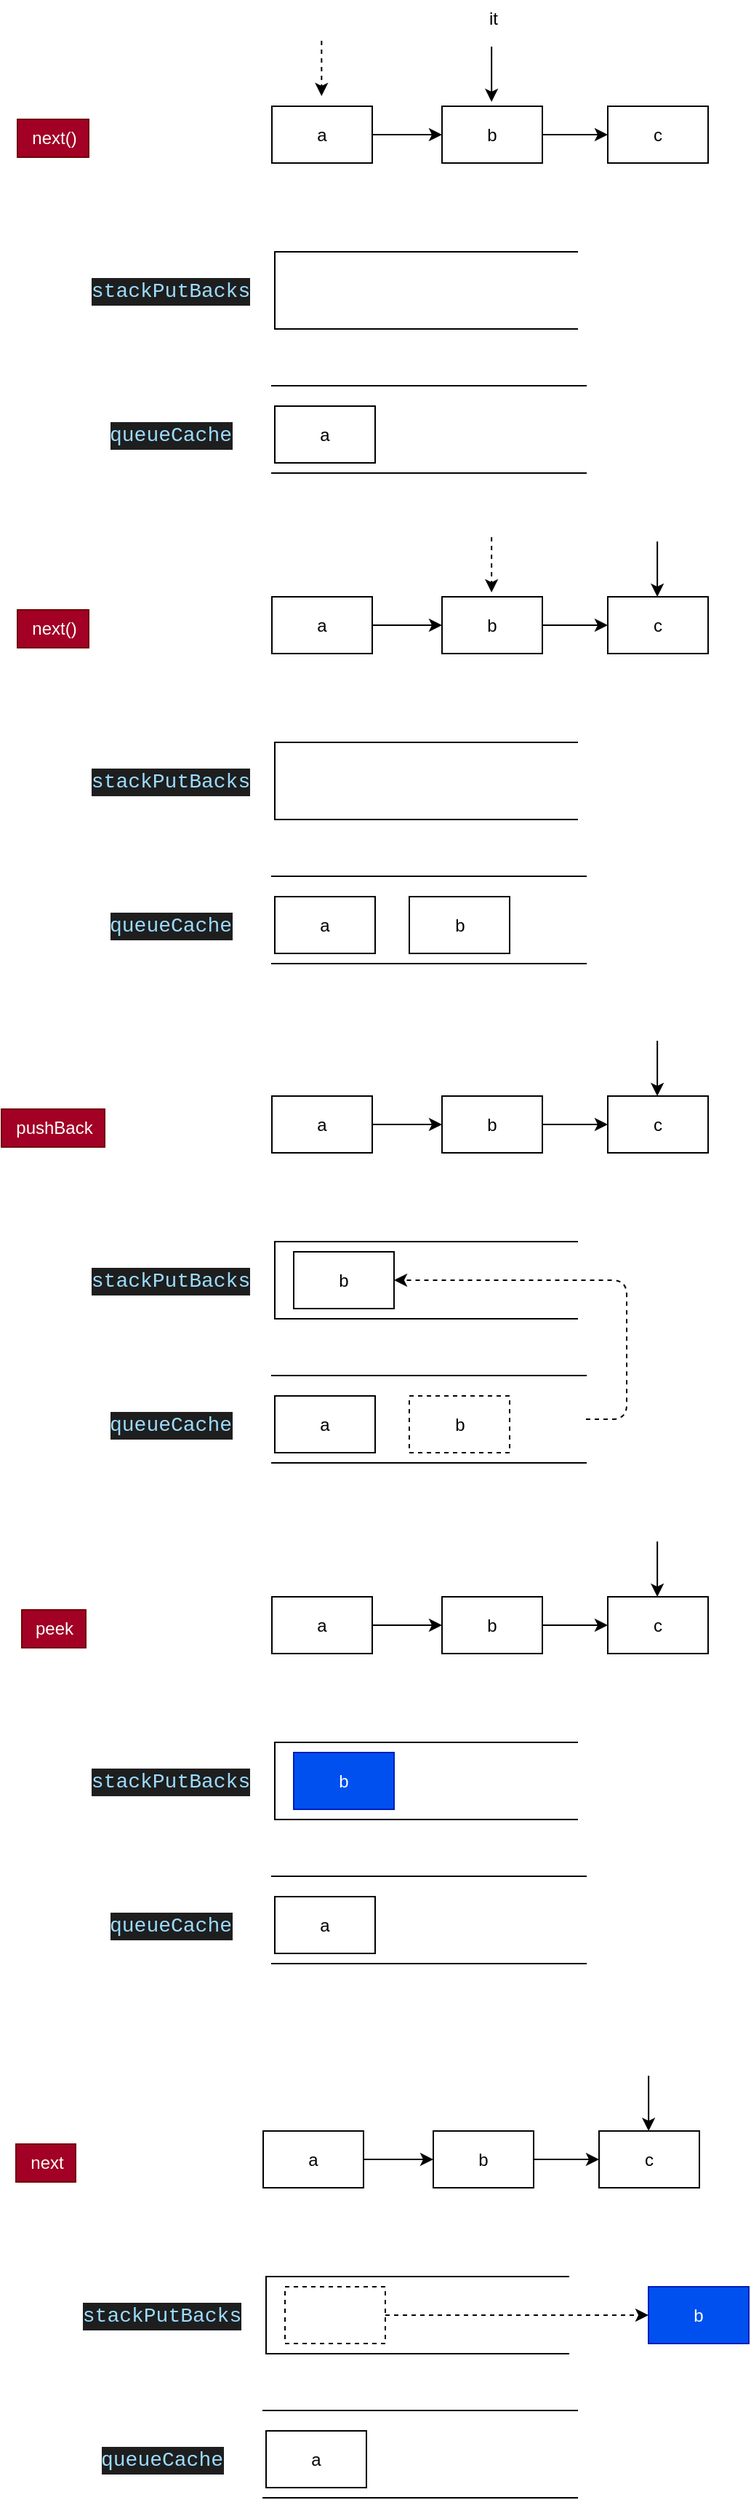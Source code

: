 <mxfile>
    <diagram id="bf4Ob2l8gX65fGQevoWo" name="Page-1">
        <mxGraphModel dx="-4" dy="984" grid="0" gridSize="10" guides="1" tooltips="1" connect="1" arrows="1" fold="1" page="0" pageScale="1" pageWidth="827" pageHeight="1169" math="0" shadow="0">
            <root>
                <mxCell id="0"/>
                <mxCell id="1" parent="0"/>
                <mxCell id="46" style="edgeStyle=none;html=1;" edge="1" source="47" target="49" parent="1">
                    <mxGeometry relative="1" as="geometry"/>
                </mxCell>
                <mxCell id="47" value="a" style="rounded=0;whiteSpace=wrap;html=1;" vertex="1" parent="1">
                    <mxGeometry x="699" y="309" width="69" height="39" as="geometry"/>
                </mxCell>
                <mxCell id="48" style="edgeStyle=none;html=1;entryX=0;entryY=0.5;entryDx=0;entryDy=0;" edge="1" source="49" target="50" parent="1">
                    <mxGeometry relative="1" as="geometry"/>
                </mxCell>
                <mxCell id="49" value="b" style="rounded=0;whiteSpace=wrap;html=1;" vertex="1" parent="1">
                    <mxGeometry x="816" y="309" width="69" height="39" as="geometry"/>
                </mxCell>
                <mxCell id="50" value="c" style="rounded=0;whiteSpace=wrap;html=1;" vertex="1" parent="1">
                    <mxGeometry x="930" y="309" width="69" height="39" as="geometry"/>
                </mxCell>
                <mxCell id="51" value="&lt;div style=&quot;color: rgb(212, 212, 212); background-color: rgb(30, 30, 30); font-family: Consolas, &amp;quot;Courier New&amp;quot;, monospace; font-size: 14px; line-height: 19px;&quot;&gt;&lt;span style=&quot;color: #9cdcfe;&quot;&gt;stackPutBacks&lt;/span&gt;&lt;/div&gt;" style="text;html=1;align=center;verticalAlign=middle;resizable=0;points=[];autosize=1;strokeColor=none;fillColor=none;" vertex="1" parent="1">
                    <mxGeometry x="570" y="420" width="118" height="31" as="geometry"/>
                </mxCell>
                <mxCell id="52" value="" style="endArrow=classic;html=1;dashed=1;" edge="1" parent="1">
                    <mxGeometry width="50" height="50" relative="1" as="geometry">
                        <mxPoint x="733.16" y="264" as="sourcePoint"/>
                        <mxPoint x="733.16" y="302" as="targetPoint"/>
                    </mxGeometry>
                </mxCell>
                <mxCell id="54" value="&lt;div style=&quot;color: rgb(212, 212, 212); background-color: rgb(30, 30, 30); font-family: Consolas, &amp;quot;Courier New&amp;quot;, monospace; font-size: 14px; line-height: 19px;&quot;&gt;&lt;span style=&quot;color: #9cdcfe;&quot;&gt;queueCache&lt;/span&gt;&lt;/div&gt;" style="text;html=1;align=center;verticalAlign=middle;resizable=0;points=[];autosize=1;strokeColor=none;fillColor=none;" vertex="1" parent="1">
                    <mxGeometry x="581.5" y="519" width="95" height="31" as="geometry"/>
                </mxCell>
                <mxCell id="55" value="next()" style="text;html=1;align=center;verticalAlign=middle;resizable=0;points=[];autosize=1;strokeColor=#6F0000;fillColor=#a20025;fontColor=#ffffff;" vertex="1" parent="1">
                    <mxGeometry x="524" y="318" width="49" height="26" as="geometry"/>
                </mxCell>
                <mxCell id="56" value="" style="html=1;dashed=0;whitespace=wrap;shape=partialRectangle;right=0;" vertex="1" parent="1">
                    <mxGeometry x="701" y="409" width="208" height="53" as="geometry"/>
                </mxCell>
                <mxCell id="57" value="" style="html=1;dashed=0;whitespace=wrap;shape=partialRectangle;right=0;left=0;" vertex="1" parent="1">
                    <mxGeometry x="699" y="501" width="216" height="60" as="geometry"/>
                </mxCell>
                <mxCell id="58" value="" style="endArrow=classic;html=1;" edge="1" parent="1">
                    <mxGeometry width="50" height="50" relative="1" as="geometry">
                        <mxPoint x="850.07" y="268.0" as="sourcePoint"/>
                        <mxPoint x="850.07" y="306" as="targetPoint"/>
                    </mxGeometry>
                </mxCell>
                <mxCell id="59" value="it" style="text;html=1;align=center;verticalAlign=middle;resizable=0;points=[];autosize=1;strokeColor=none;fillColor=none;" vertex="1" parent="1">
                    <mxGeometry x="838.5" y="236" width="24" height="26" as="geometry"/>
                </mxCell>
                <mxCell id="60" value="a" style="rounded=0;whiteSpace=wrap;html=1;" vertex="1" parent="1">
                    <mxGeometry x="701" y="515" width="69" height="39" as="geometry"/>
                </mxCell>
                <mxCell id="61" style="edgeStyle=none;html=1;" edge="1" source="62" target="64" parent="1">
                    <mxGeometry relative="1" as="geometry"/>
                </mxCell>
                <mxCell id="62" value="a" style="rounded=0;whiteSpace=wrap;html=1;" vertex="1" parent="1">
                    <mxGeometry x="699" y="646" width="69" height="39" as="geometry"/>
                </mxCell>
                <mxCell id="63" style="edgeStyle=none;html=1;entryX=0;entryY=0.5;entryDx=0;entryDy=0;" edge="1" source="64" target="65" parent="1">
                    <mxGeometry relative="1" as="geometry"/>
                </mxCell>
                <mxCell id="64" value="b" style="rounded=0;whiteSpace=wrap;html=1;" vertex="1" parent="1">
                    <mxGeometry x="816" y="646" width="69" height="39" as="geometry"/>
                </mxCell>
                <mxCell id="65" value="c" style="rounded=0;whiteSpace=wrap;html=1;" vertex="1" parent="1">
                    <mxGeometry x="930" y="646" width="69" height="39" as="geometry"/>
                </mxCell>
                <mxCell id="66" value="&lt;div style=&quot;color: rgb(212, 212, 212); background-color: rgb(30, 30, 30); font-family: Consolas, &amp;quot;Courier New&amp;quot;, monospace; font-size: 14px; line-height: 19px;&quot;&gt;&lt;span style=&quot;color: #9cdcfe;&quot;&gt;stackPutBacks&lt;/span&gt;&lt;/div&gt;" style="text;html=1;align=center;verticalAlign=middle;resizable=0;points=[];autosize=1;strokeColor=none;fillColor=none;" vertex="1" parent="1">
                    <mxGeometry x="570" y="757" width="118" height="31" as="geometry"/>
                </mxCell>
                <mxCell id="68" value="&lt;div style=&quot;color: rgb(212, 212, 212); background-color: rgb(30, 30, 30); font-family: Consolas, &amp;quot;Courier New&amp;quot;, monospace; font-size: 14px; line-height: 19px;&quot;&gt;&lt;span style=&quot;color: #9cdcfe;&quot;&gt;queueCache&lt;/span&gt;&lt;/div&gt;" style="text;html=1;align=center;verticalAlign=middle;resizable=0;points=[];autosize=1;strokeColor=none;fillColor=none;" vertex="1" parent="1">
                    <mxGeometry x="581.5" y="856" width="95" height="31" as="geometry"/>
                </mxCell>
                <mxCell id="69" value="next()" style="text;html=1;align=center;verticalAlign=middle;resizable=0;points=[];autosize=1;strokeColor=#6F0000;fillColor=#a20025;fontColor=#ffffff;" vertex="1" parent="1">
                    <mxGeometry x="524" y="655" width="49" height="26" as="geometry"/>
                </mxCell>
                <mxCell id="70" value="" style="html=1;dashed=0;whitespace=wrap;shape=partialRectangle;right=0;" vertex="1" parent="1">
                    <mxGeometry x="701" y="746" width="208" height="53" as="geometry"/>
                </mxCell>
                <mxCell id="71" value="" style="html=1;dashed=0;whitespace=wrap;shape=partialRectangle;right=0;left=0;" vertex="1" parent="1">
                    <mxGeometry x="699" y="838" width="216" height="60" as="geometry"/>
                </mxCell>
                <mxCell id="72" value="" style="endArrow=classic;html=1;dashed=1;" edge="1" parent="1">
                    <mxGeometry width="50" height="50" relative="1" as="geometry">
                        <mxPoint x="850.07" y="605.0" as="sourcePoint"/>
                        <mxPoint x="850.07" y="643.0" as="targetPoint"/>
                    </mxGeometry>
                </mxCell>
                <mxCell id="73" value="a" style="rounded=0;whiteSpace=wrap;html=1;" vertex="1" parent="1">
                    <mxGeometry x="701" y="852" width="69" height="39" as="geometry"/>
                </mxCell>
                <mxCell id="74" value="b" style="rounded=0;whiteSpace=wrap;html=1;" vertex="1" parent="1">
                    <mxGeometry x="793.5" y="852" width="69" height="39" as="geometry"/>
                </mxCell>
                <mxCell id="75" value="" style="endArrow=classic;html=1;" edge="1" parent="1">
                    <mxGeometry width="50" height="50" relative="1" as="geometry">
                        <mxPoint x="964.07" y="608" as="sourcePoint"/>
                        <mxPoint x="964.07" y="646" as="targetPoint"/>
                    </mxGeometry>
                </mxCell>
                <mxCell id="76" style="edgeStyle=none;html=1;" edge="1" source="77" target="79" parent="1">
                    <mxGeometry relative="1" as="geometry"/>
                </mxCell>
                <mxCell id="77" value="a" style="rounded=0;whiteSpace=wrap;html=1;" vertex="1" parent="1">
                    <mxGeometry x="699" y="989" width="69" height="39" as="geometry"/>
                </mxCell>
                <mxCell id="78" style="edgeStyle=none;html=1;entryX=0;entryY=0.5;entryDx=0;entryDy=0;" edge="1" source="79" target="80" parent="1">
                    <mxGeometry relative="1" as="geometry"/>
                </mxCell>
                <mxCell id="79" value="b" style="rounded=0;whiteSpace=wrap;html=1;" vertex="1" parent="1">
                    <mxGeometry x="816" y="989" width="69" height="39" as="geometry"/>
                </mxCell>
                <mxCell id="80" value="c" style="rounded=0;whiteSpace=wrap;html=1;" vertex="1" parent="1">
                    <mxGeometry x="930" y="989" width="69" height="39" as="geometry"/>
                </mxCell>
                <mxCell id="81" value="&lt;div style=&quot;color: rgb(212, 212, 212); background-color: rgb(30, 30, 30); font-family: Consolas, &amp;quot;Courier New&amp;quot;, monospace; font-size: 14px; line-height: 19px;&quot;&gt;&lt;span style=&quot;color: #9cdcfe;&quot;&gt;stackPutBacks&lt;/span&gt;&lt;/div&gt;" style="text;html=1;align=center;verticalAlign=middle;resizable=0;points=[];autosize=1;strokeColor=none;fillColor=none;" vertex="1" parent="1">
                    <mxGeometry x="570" y="1100" width="118" height="31" as="geometry"/>
                </mxCell>
                <mxCell id="82" value="&lt;div style=&quot;color: rgb(212, 212, 212); background-color: rgb(30, 30, 30); font-family: Consolas, &amp;quot;Courier New&amp;quot;, monospace; font-size: 14px; line-height: 19px;&quot;&gt;&lt;span style=&quot;color: #9cdcfe;&quot;&gt;queueCache&lt;/span&gt;&lt;/div&gt;" style="text;html=1;align=center;verticalAlign=middle;resizable=0;points=[];autosize=1;strokeColor=none;fillColor=none;" vertex="1" parent="1">
                    <mxGeometry x="581.5" y="1199" width="95" height="31" as="geometry"/>
                </mxCell>
                <mxCell id="83" value="pushBack" style="text;html=1;align=center;verticalAlign=middle;resizable=0;points=[];autosize=1;strokeColor=#6F0000;fillColor=#a20025;fontColor=#ffffff;" vertex="1" parent="1">
                    <mxGeometry x="513" y="998" width="71" height="26" as="geometry"/>
                </mxCell>
                <mxCell id="84" value="" style="html=1;dashed=0;whitespace=wrap;shape=partialRectangle;right=0;" vertex="1" parent="1">
                    <mxGeometry x="701" y="1089" width="208" height="53" as="geometry"/>
                </mxCell>
                <mxCell id="91" style="edgeStyle=orthogonalEdgeStyle;html=1;entryX=1;entryY=0.5;entryDx=0;entryDy=0;dashed=1;" edge="1" parent="1" source="85" target="90">
                    <mxGeometry relative="1" as="geometry">
                        <Array as="points">
                            <mxPoint x="943" y="1211"/>
                            <mxPoint x="943" y="1115"/>
                        </Array>
                    </mxGeometry>
                </mxCell>
                <mxCell id="85" value="" style="html=1;dashed=0;whitespace=wrap;shape=partialRectangle;right=0;left=0;" vertex="1" parent="1">
                    <mxGeometry x="699" y="1181" width="216" height="60" as="geometry"/>
                </mxCell>
                <mxCell id="87" value="a" style="rounded=0;whiteSpace=wrap;html=1;" vertex="1" parent="1">
                    <mxGeometry x="701" y="1195" width="69" height="39" as="geometry"/>
                </mxCell>
                <mxCell id="88" value="b" style="rounded=0;whiteSpace=wrap;html=1;dashed=1;" vertex="1" parent="1">
                    <mxGeometry x="793.5" y="1195" width="69" height="39" as="geometry"/>
                </mxCell>
                <mxCell id="89" value="" style="endArrow=classic;html=1;" edge="1" parent="1">
                    <mxGeometry width="50" height="50" relative="1" as="geometry">
                        <mxPoint x="964.07" y="951" as="sourcePoint"/>
                        <mxPoint x="964.07" y="989" as="targetPoint"/>
                    </mxGeometry>
                </mxCell>
                <mxCell id="90" value="b" style="rounded=0;whiteSpace=wrap;html=1;" vertex="1" parent="1">
                    <mxGeometry x="714" y="1096" width="69" height="39" as="geometry"/>
                </mxCell>
                <mxCell id="92" style="edgeStyle=none;html=1;" edge="1" source="93" target="95" parent="1">
                    <mxGeometry relative="1" as="geometry"/>
                </mxCell>
                <mxCell id="93" value="a" style="rounded=0;whiteSpace=wrap;html=1;" vertex="1" parent="1">
                    <mxGeometry x="699" y="1333" width="69" height="39" as="geometry"/>
                </mxCell>
                <mxCell id="94" style="edgeStyle=none;html=1;entryX=0;entryY=0.5;entryDx=0;entryDy=0;" edge="1" source="95" target="96" parent="1">
                    <mxGeometry relative="1" as="geometry"/>
                </mxCell>
                <mxCell id="95" value="b" style="rounded=0;whiteSpace=wrap;html=1;" vertex="1" parent="1">
                    <mxGeometry x="816" y="1333" width="69" height="39" as="geometry"/>
                </mxCell>
                <mxCell id="96" value="c" style="rounded=0;whiteSpace=wrap;html=1;" vertex="1" parent="1">
                    <mxGeometry x="930" y="1333" width="69" height="39" as="geometry"/>
                </mxCell>
                <mxCell id="97" value="&lt;div style=&quot;color: rgb(212, 212, 212); background-color: rgb(30, 30, 30); font-family: Consolas, &amp;quot;Courier New&amp;quot;, monospace; font-size: 14px; line-height: 19px;&quot;&gt;&lt;span style=&quot;color: #9cdcfe;&quot;&gt;stackPutBacks&lt;/span&gt;&lt;/div&gt;" style="text;html=1;align=center;verticalAlign=middle;resizable=0;points=[];autosize=1;strokeColor=none;fillColor=none;" vertex="1" parent="1">
                    <mxGeometry x="570" y="1444" width="118" height="31" as="geometry"/>
                </mxCell>
                <mxCell id="98" value="&lt;div style=&quot;color: rgb(212, 212, 212); background-color: rgb(30, 30, 30); font-family: Consolas, &amp;quot;Courier New&amp;quot;, monospace; font-size: 14px; line-height: 19px;&quot;&gt;&lt;span style=&quot;color: #9cdcfe;&quot;&gt;queueCache&lt;/span&gt;&lt;/div&gt;" style="text;html=1;align=center;verticalAlign=middle;resizable=0;points=[];autosize=1;strokeColor=none;fillColor=none;" vertex="1" parent="1">
                    <mxGeometry x="581.5" y="1543" width="95" height="31" as="geometry"/>
                </mxCell>
                <mxCell id="99" value="peek" style="text;html=1;align=center;verticalAlign=middle;resizable=0;points=[];autosize=1;strokeColor=#6F0000;fillColor=#a20025;fontColor=#ffffff;" vertex="1" parent="1">
                    <mxGeometry x="527" y="1342" width="44" height="26" as="geometry"/>
                </mxCell>
                <mxCell id="100" value="" style="html=1;dashed=0;whitespace=wrap;shape=partialRectangle;right=0;" vertex="1" parent="1">
                    <mxGeometry x="701" y="1433" width="208" height="53" as="geometry"/>
                </mxCell>
                <mxCell id="102" value="" style="html=1;dashed=0;whitespace=wrap;shape=partialRectangle;right=0;left=0;" vertex="1" parent="1">
                    <mxGeometry x="699" y="1525" width="216" height="60" as="geometry"/>
                </mxCell>
                <mxCell id="103" value="a" style="rounded=0;whiteSpace=wrap;html=1;" vertex="1" parent="1">
                    <mxGeometry x="701" y="1539" width="69" height="39" as="geometry"/>
                </mxCell>
                <mxCell id="105" value="" style="endArrow=classic;html=1;" edge="1" parent="1">
                    <mxGeometry width="50" height="50" relative="1" as="geometry">
                        <mxPoint x="964.07" y="1295" as="sourcePoint"/>
                        <mxPoint x="964.07" y="1333" as="targetPoint"/>
                    </mxGeometry>
                </mxCell>
                <mxCell id="106" value="b" style="rounded=0;whiteSpace=wrap;html=1;fillColor=#0050ef;fontColor=#ffffff;strokeColor=#001DBC;" vertex="1" parent="1">
                    <mxGeometry x="714" y="1440" width="69" height="39" as="geometry"/>
                </mxCell>
                <mxCell id="107" style="edgeStyle=none;html=1;" edge="1" source="108" target="110" parent="1">
                    <mxGeometry relative="1" as="geometry"/>
                </mxCell>
                <mxCell id="108" value="a" style="rounded=0;whiteSpace=wrap;html=1;" vertex="1" parent="1">
                    <mxGeometry x="693" y="1700" width="69" height="39" as="geometry"/>
                </mxCell>
                <mxCell id="109" style="edgeStyle=none;html=1;entryX=0;entryY=0.5;entryDx=0;entryDy=0;" edge="1" source="110" target="111" parent="1">
                    <mxGeometry relative="1" as="geometry"/>
                </mxCell>
                <mxCell id="110" value="b" style="rounded=0;whiteSpace=wrap;html=1;" vertex="1" parent="1">
                    <mxGeometry x="810" y="1700" width="69" height="39" as="geometry"/>
                </mxCell>
                <mxCell id="111" value="c" style="rounded=0;whiteSpace=wrap;html=1;" vertex="1" parent="1">
                    <mxGeometry x="924" y="1700" width="69" height="39" as="geometry"/>
                </mxCell>
                <mxCell id="112" value="&lt;div style=&quot;color: rgb(212, 212, 212); background-color: rgb(30, 30, 30); font-family: Consolas, &amp;quot;Courier New&amp;quot;, monospace; font-size: 14px; line-height: 19px;&quot;&gt;&lt;span style=&quot;color: #9cdcfe;&quot;&gt;stackPutBacks&lt;/span&gt;&lt;/div&gt;" style="text;html=1;align=center;verticalAlign=middle;resizable=0;points=[];autosize=1;strokeColor=none;fillColor=none;" vertex="1" parent="1">
                    <mxGeometry x="564" y="1811" width="118" height="31" as="geometry"/>
                </mxCell>
                <mxCell id="113" value="&lt;div style=&quot;color: rgb(212, 212, 212); background-color: rgb(30, 30, 30); font-family: Consolas, &amp;quot;Courier New&amp;quot;, monospace; font-size: 14px; line-height: 19px;&quot;&gt;&lt;span style=&quot;color: #9cdcfe;&quot;&gt;queueCache&lt;/span&gt;&lt;/div&gt;" style="text;html=1;align=center;verticalAlign=middle;resizable=0;points=[];autosize=1;strokeColor=none;fillColor=none;" vertex="1" parent="1">
                    <mxGeometry x="575.5" y="1910" width="95" height="31" as="geometry"/>
                </mxCell>
                <mxCell id="114" value="next" style="text;html=1;align=center;verticalAlign=middle;resizable=0;points=[];autosize=1;strokeColor=#6F0000;fillColor=#a20025;fontColor=#ffffff;" vertex="1" parent="1">
                    <mxGeometry x="523" y="1709" width="41" height="26" as="geometry"/>
                </mxCell>
                <mxCell id="115" value="" style="html=1;dashed=0;whitespace=wrap;shape=partialRectangle;right=0;" vertex="1" parent="1">
                    <mxGeometry x="695" y="1800" width="208" height="53" as="geometry"/>
                </mxCell>
                <mxCell id="116" value="" style="html=1;dashed=0;whitespace=wrap;shape=partialRectangle;right=0;left=0;" vertex="1" parent="1">
                    <mxGeometry x="693" y="1892" width="216" height="60" as="geometry"/>
                </mxCell>
                <mxCell id="117" value="a" style="rounded=0;whiteSpace=wrap;html=1;" vertex="1" parent="1">
                    <mxGeometry x="695" y="1906" width="69" height="39" as="geometry"/>
                </mxCell>
                <mxCell id="118" value="" style="endArrow=classic;html=1;" edge="1" parent="1">
                    <mxGeometry width="50" height="50" relative="1" as="geometry">
                        <mxPoint x="958.07" y="1662" as="sourcePoint"/>
                        <mxPoint x="958.07" y="1700" as="targetPoint"/>
                    </mxGeometry>
                </mxCell>
                <mxCell id="121" style="edgeStyle=orthogonalEdgeStyle;html=1;dashed=1;" edge="1" parent="1" source="119" target="120">
                    <mxGeometry relative="1" as="geometry"/>
                </mxCell>
                <mxCell id="119" value="b" style="rounded=0;whiteSpace=wrap;html=1;fillColor=default;fontColor=#ffffff;strokeColor=default;dashed=1;" vertex="1" parent="1">
                    <mxGeometry x="708" y="1807" width="69" height="39" as="geometry"/>
                </mxCell>
                <mxCell id="120" value="b" style="rounded=0;whiteSpace=wrap;html=1;fillColor=#0050ef;fontColor=#ffffff;strokeColor=#001DBC;" vertex="1" parent="1">
                    <mxGeometry x="958" y="1807" width="69" height="39" as="geometry"/>
                </mxCell>
            </root>
        </mxGraphModel>
    </diagram>
</mxfile>
